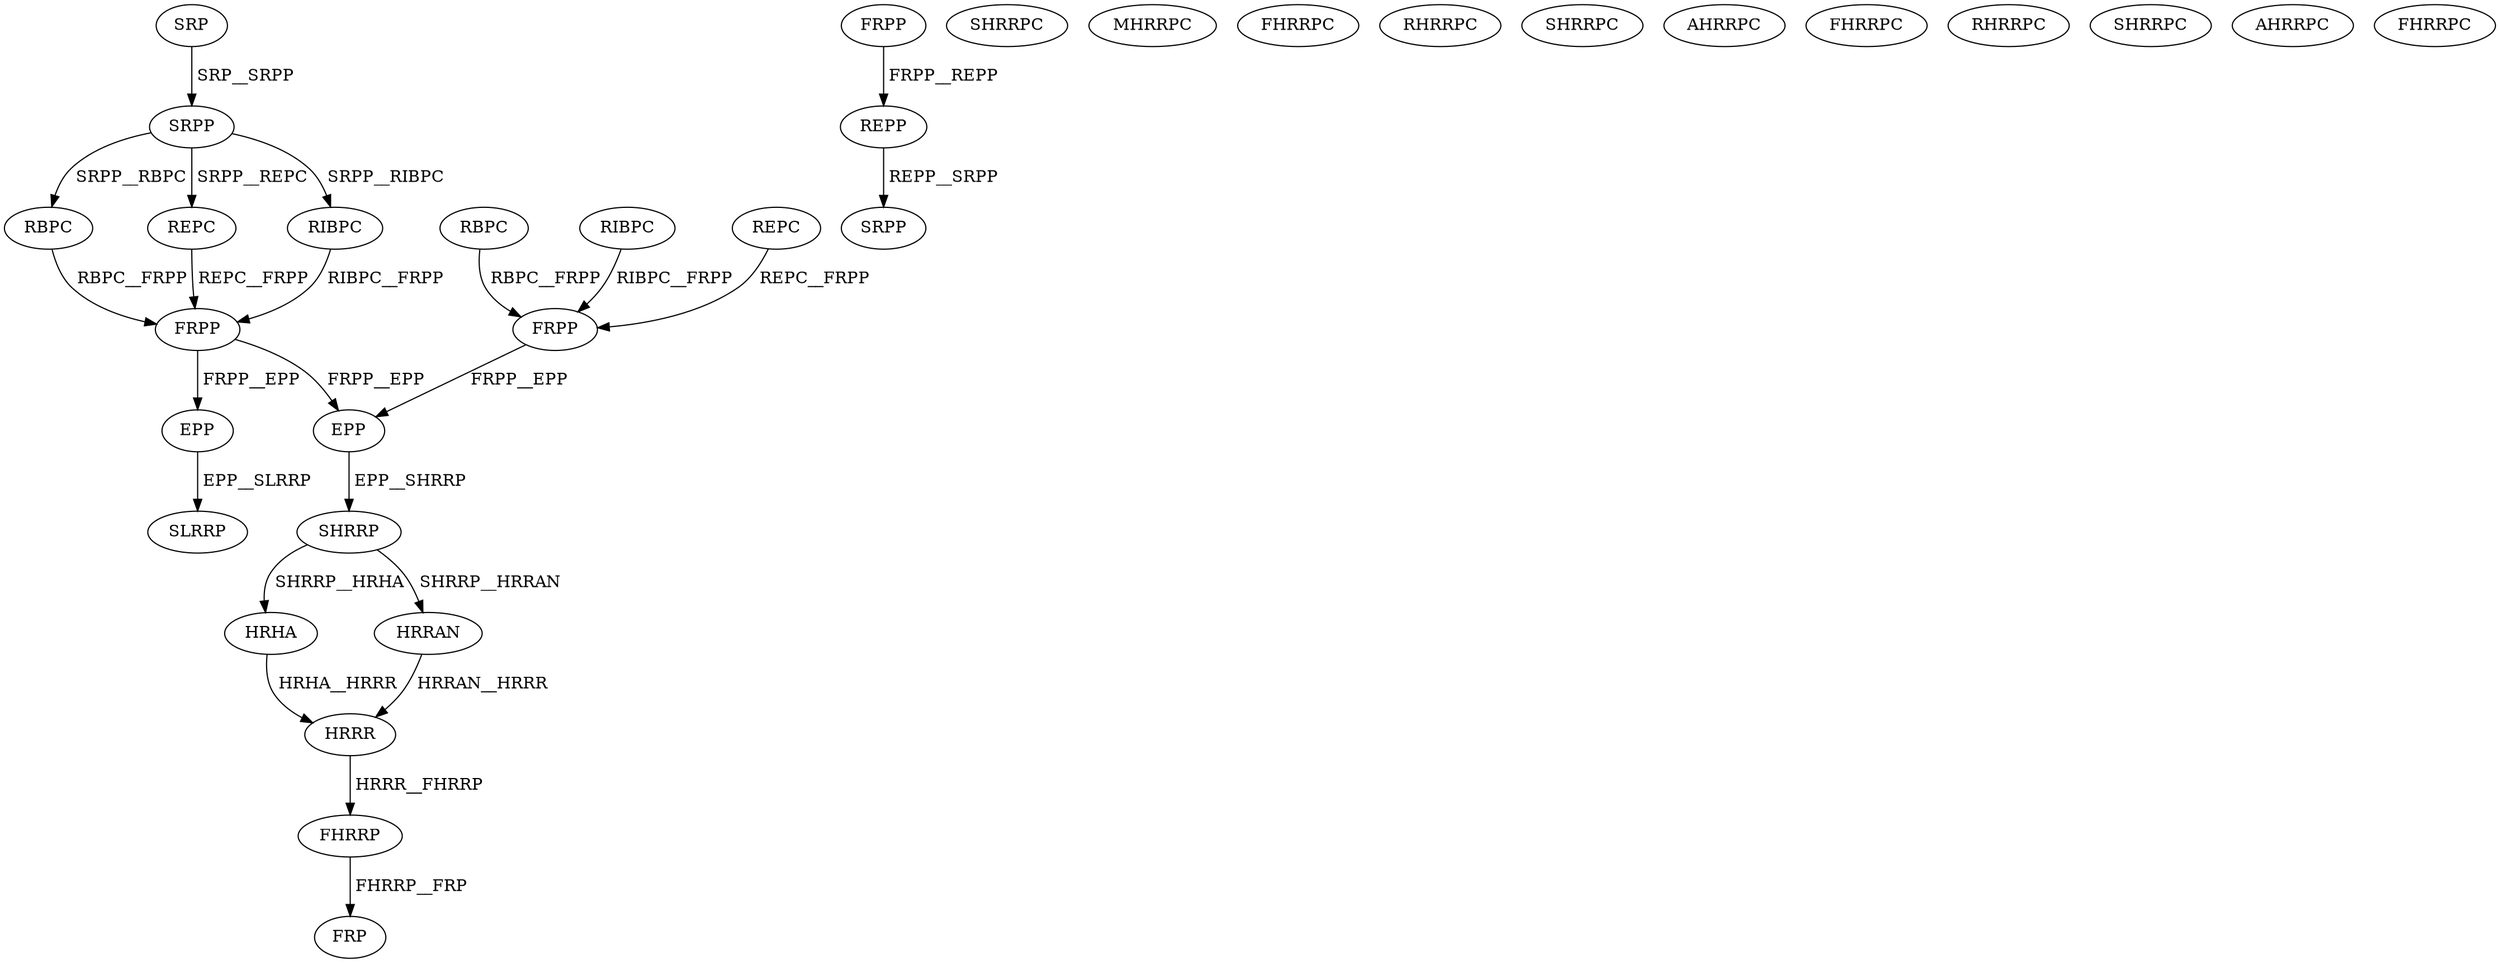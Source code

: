 digraph G { 
1 [label="SRP",color=black,fontcolor=black];
2 [label="FRPP",color=black,fontcolor=black];
3 [label="RBPC",color=black,fontcolor=black];
4 [label="RIBPC",color=black,fontcolor=black];
5 [label="REPC",color=black,fontcolor=black];
6 [label="SRPP",color=black,fontcolor=black];
7 [label="REPP",color=black,fontcolor=black];
8 [label="FRPP",color=black,fontcolor=black];
9 [label="RBPC",color=black,fontcolor=black];
10 [label="REPC",color=black,fontcolor=black];
11 [label="RIBPC",color=black,fontcolor=black];
12 [label="FRPP",color=black,fontcolor=black];
13 [label="SRPP",color=black,fontcolor=black];
14 [label="EPP",color=black,fontcolor=black];
15 [label="SHRRP",color=black,fontcolor=black];
16 [label="HRHA",color=black,fontcolor=black];
17 [label="SHRRPC",color=black,fontcolor=black];
18 [label="MHRRPC",color=black,fontcolor=black];
19 [label="HRRAN",color=black,fontcolor=black];
20 [label="FHRRPC",color=black,fontcolor=black];
21 [label="RHRRPC",color=black,fontcolor=black];
22 [label="SHRRPC",color=black,fontcolor=black];
23 [label="AHRRPC",color=black,fontcolor=black];
24 [label="FHRRPC",color=black,fontcolor=black];
25 [label="RHRRPC",color=black,fontcolor=black];
26 [label="SHRRPC",color=black,fontcolor=black];
27 [label="AHRRPC",color=black,fontcolor=black];
28 [label="FHRRPC",color=black,fontcolor=black];
29 [label="HRRR",color=black,fontcolor=black];
30 [label="FHRRP",color=black,fontcolor=black];
31 [label="FRP",color=black,fontcolor=black];
32 [label="EPP",color=black,fontcolor=black];
33 [label="SLRRP",color=black,fontcolor=black];
1->6[label=" SRP__SRPP",color=black,fontcolor=black];
2->7[label=" FRPP__REPP",color=black,fontcolor=black];
3->8[label=" RBPC__FRPP",color=black,fontcolor=black];
4->8[label=" RIBPC__FRPP",color=black,fontcolor=black];
5->8[label=" REPC__FRPP",color=black,fontcolor=black];
6->9[label=" SRPP__RBPC",color=black,fontcolor=black];
6->10[label=" SRPP__REPC",color=black,fontcolor=black];
6->11[label=" SRPP__RIBPC",color=black,fontcolor=black];
7->13[label=" REPP__SRPP",color=black,fontcolor=black];
8->14[label=" FRPP__EPP",color=black,fontcolor=black];
9->12[label=" RBPC__FRPP",color=black,fontcolor=black];
10->12[label=" REPC__FRPP",color=black,fontcolor=black];
11->12[label=" RIBPC__FRPP",color=black,fontcolor=black];
12->14[label=" FRPP__EPP",color=black,fontcolor=black];
12->32[label=" FRPP__EPP",color=black,fontcolor=black];
14->15[label=" EPP__SHRRP",color=black,fontcolor=black];
15->16[label=" SHRRP__HRHA",color=black,fontcolor=black];
15->19[label=" SHRRP__HRRAN",color=black,fontcolor=black];
16->29[label=" HRHA__HRRR",color=black,fontcolor=black];
19->29[label=" HRRAN__HRRR",color=black,fontcolor=black];
29->30[label=" HRRR__FHRRP",color=black,fontcolor=black];
30->31[label=" FHRRP__FRP",color=black,fontcolor=black];
32->33[label=" EPP__SLRRP",color=black,fontcolor=black];
}
